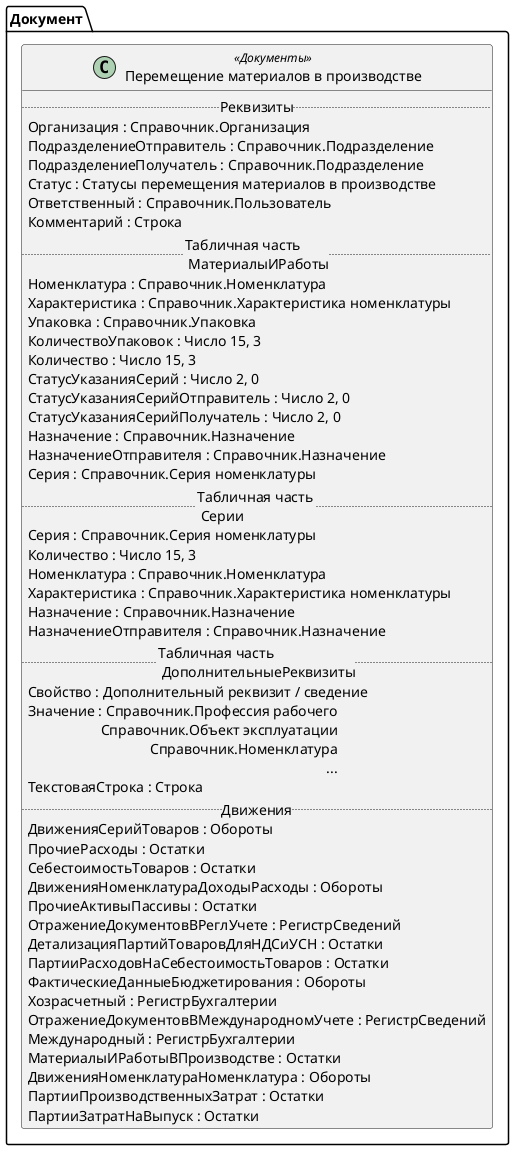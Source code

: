 ﻿@startuml ПеремещениеМатериаловВПроизводстве
'!include templates.wsd
'..\include templates.wsd
class Документ.ПеремещениеМатериаловВПроизводстве as "Перемещение материалов в производстве" <<Документы>>
{
..Реквизиты..
Организация : Справочник.Организация
ПодразделениеОтправитель : Справочник.Подразделение
ПодразделениеПолучатель : Справочник.Подразделение
Статус : Статусы перемещения материалов в производстве
Ответственный : Справочник.Пользователь
Комментарий : Строка
..Табличная часть \n МатериалыИРаботы..
Номенклатура : Справочник.Номенклатура
Характеристика : Справочник.Характеристика номенклатуры
Упаковка : Справочник.Упаковка
КоличествоУпаковок : Число 15, 3
Количество : Число 15, 3
СтатусУказанияСерий : Число 2, 0
СтатусУказанияСерийОтправитель : Число 2, 0
СтатусУказанияСерийПолучатель : Число 2, 0
Назначение : Справочник.Назначение
НазначениеОтправителя : Справочник.Назначение
Серия : Справочник.Серия номенклатуры
..Табличная часть \n Серии..
Серия : Справочник.Серия номенклатуры
Количество : Число 15, 3
Номенклатура : Справочник.Номенклатура
Характеристика : Справочник.Характеристика номенклатуры
Назначение : Справочник.Назначение
НазначениеОтправителя : Справочник.Назначение
..Табличная часть \n ДополнительныеРеквизиты..
Свойство : Дополнительный реквизит / сведение
Значение : Справочник.Профессия рабочего\rСправочник.Объект эксплуатации\rСправочник.Номенклатура\r...
ТекстоваяСтрока : Строка
..Движения..
ДвиженияСерийТоваров : Обороты
ПрочиеРасходы : Остатки
СебестоимостьТоваров : Остатки
ДвиженияНоменклатураДоходыРасходы : Обороты
ПрочиеАктивыПассивы : Остатки
ОтражениеДокументовВРеглУчете : РегистрСведений
ДетализацияПартийТоваровДляНДСиУСН : Остатки
ПартииРасходовНаСебестоимостьТоваров : Остатки
ФактическиеДанныеБюджетирования : Обороты
Хозрасчетный : РегистрБухгалтерии
ОтражениеДокументовВМеждународномУчете : РегистрСведений
Международный : РегистрБухгалтерии
МатериалыИРаботыВПроизводстве : Остатки
ДвиженияНоменклатураНоменклатура : Обороты
ПартииПроизводственныхЗатрат : Остатки
ПартииЗатратНаВыпуск : Остатки
}
@enduml

